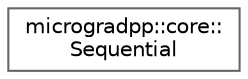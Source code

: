 digraph "Graphical Class Hierarchy"
{
 // LATEX_PDF_SIZE
  bgcolor="transparent";
  edge [fontname=Helvetica,fontsize=10,labelfontname=Helvetica,labelfontsize=10];
  node [fontname=Helvetica,fontsize=10,shape=box,height=0.2,width=0.4];
  rankdir="LR";
  Node0 [id="Node000000",label="microgradpp::core::\lSequential",height=0.2,width=0.4,color="grey40", fillcolor="white", style="filled",URL="$classmicrogradpp_1_1core_1_1_sequential.html",tooltip="Manages a sequence of neural network layers and supports forward propagation."];
}
